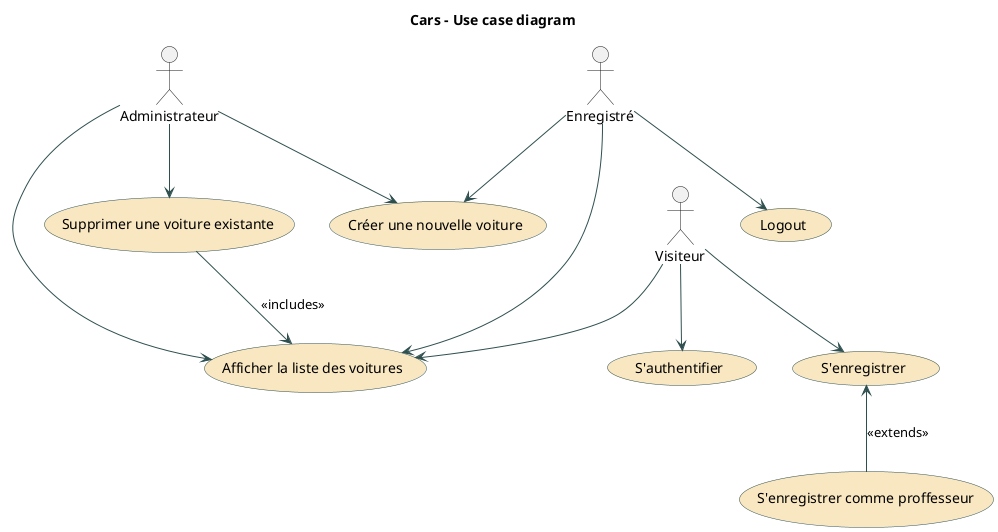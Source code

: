 @startuml

title
Cars - Use case diagram
end title

skinparam usecase {
	BackgroundColor STRATEGY
	ArrowColor DarkSlateGray
	BorderColor DarkSlateGray
	ActorBorderColor Black
}

actor :Visiteur:
actor :Enregistré:
actor :Administrateur:

:Visiteur: --> (Afficher la liste des voitures)
:Visiteur: --> (S'enregistrer)
:Visiteur: --> (S'authentifier)

:Enregistré: --> (Afficher la liste des voitures)
:Enregistré: --> (Créer une nouvelle voiture)
:Enregistré: --> (Logout)

:Administrateur: --> (Afficher la liste des voitures)
:Administrateur: --> (Créer une nouvelle voiture)
:Administrateur: --> (Supprimer une voiture existante)

(Supprimer une voiture existante) --> (Afficher la liste des voitures) : <<includes>>

(S'enregistrer) <-- (S'enregistrer comme proffesseur) : <<extends>>

@enduml
